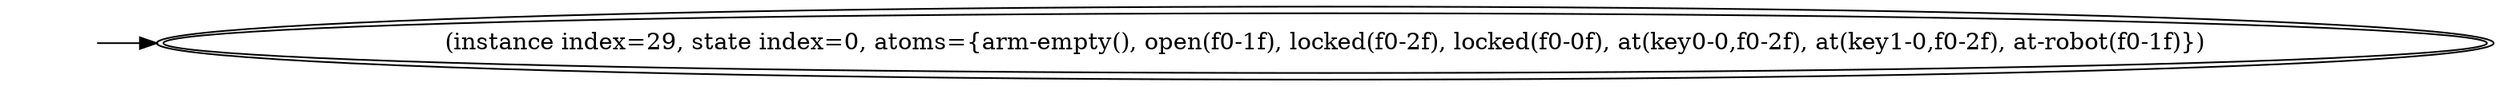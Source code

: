 digraph {
rankdir="LR"
s0[peripheries=2,label="(instance index=29, state index=0, atoms={arm-empty(), open(f0-1f), locked(f0-2f), locked(f0-0f), at(key0-0,f0-2f), at(key1-0,f0-2f), at-robot(f0-1f)})"]
Dangling [ label = "", style = invis ]
{ rank = same; Dangling }
Dangling -> s0
{ rank = same; s0}
{
}
}
